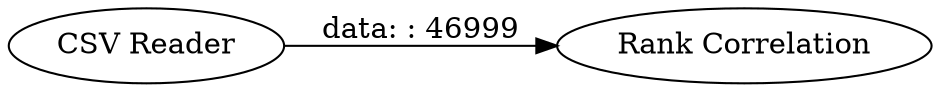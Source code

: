 digraph {
	"-1539291970525885882_1" [label="CSV Reader"]
	"-1539291970525885882_2" [label="Rank Correlation"]
	"-1539291970525885882_1" -> "-1539291970525885882_2" [label="data: : 46999"]
	rankdir=LR
}
